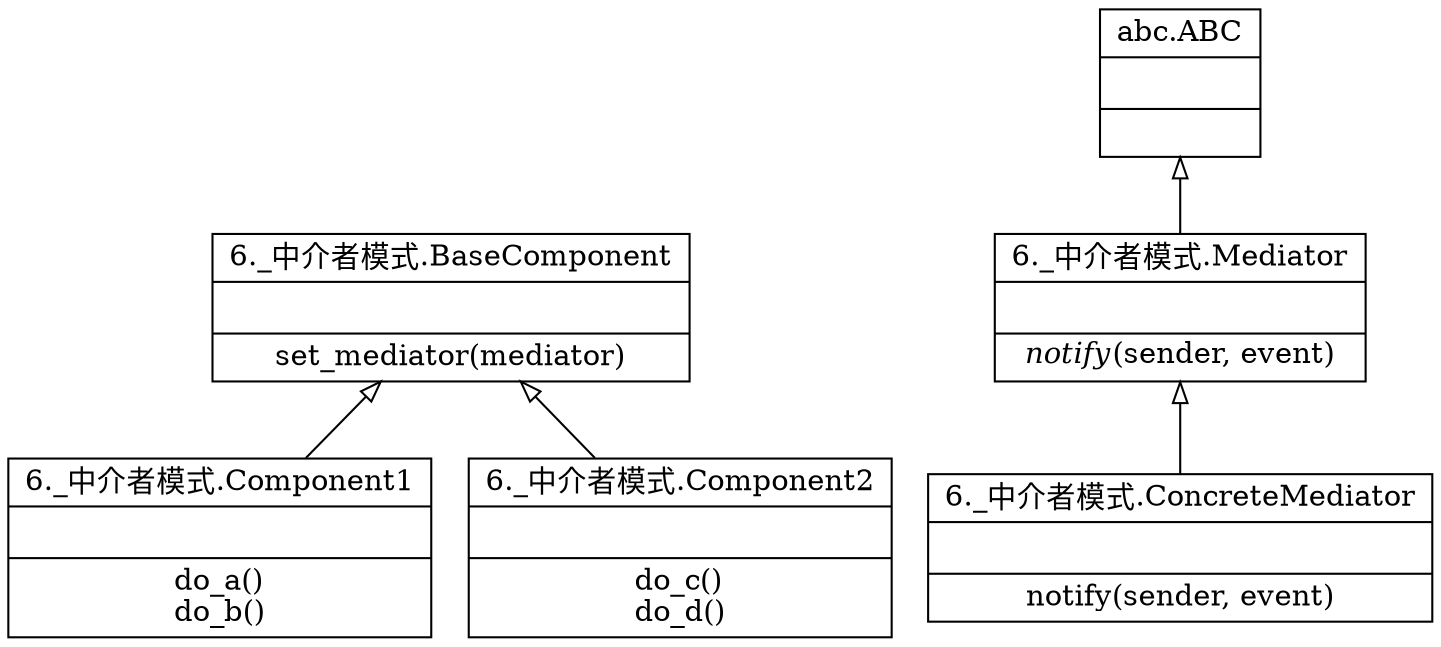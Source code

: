 digraph "classes_6._中介者模式_2.py" {
rankdir=BT
charset="utf-8"
"6._中介者模式.BaseComponent" [color="black", fontcolor="black", label=<{6._中介者模式.BaseComponent|<br ALIGN="LEFT"/>|set_mediator(mediator)<br ALIGN="LEFT"/>}>, shape="record", style="solid"];
"6._中介者模式.Component1" [color="black", fontcolor="black", label=<{6._中介者模式.Component1|<br ALIGN="LEFT"/>|do_a()<br ALIGN="LEFT"/>do_b()<br ALIGN="LEFT"/>}>, shape="record", style="solid"];
"6._中介者模式.Component2" [color="black", fontcolor="black", label=<{6._中介者模式.Component2|<br ALIGN="LEFT"/>|do_c()<br ALIGN="LEFT"/>do_d()<br ALIGN="LEFT"/>}>, shape="record", style="solid"];
"6._中介者模式.ConcreteMediator" [color="black", fontcolor="black", label=<{6._中介者模式.ConcreteMediator|<br ALIGN="LEFT"/>|notify(sender, event)<br ALIGN="LEFT"/>}>, shape="record", style="solid"];
"6._中介者模式.Mediator" [color="black", fontcolor="black", label=<{6._中介者模式.Mediator|<br ALIGN="LEFT"/>|<I>notify</I>(sender, event)<br ALIGN="LEFT"/>}>, shape="record", style="solid"];
"abc.ABC" [color="black", fontcolor="black", label=<{abc.ABC|<br ALIGN="LEFT"/>|}>, shape="record", style="solid"];
"6._中介者模式.Component1" -> "6._中介者模式.BaseComponent" [arrowhead="empty", arrowtail="none"];
"6._中介者模式.Component2" -> "6._中介者模式.BaseComponent" [arrowhead="empty", arrowtail="none"];
"6._中介者模式.ConcreteMediator" -> "6._中介者模式.Mediator" [arrowhead="empty", arrowtail="none"];
"6._中介者模式.Mediator" -> "abc.ABC" [arrowhead="empty", arrowtail="none"];
}
